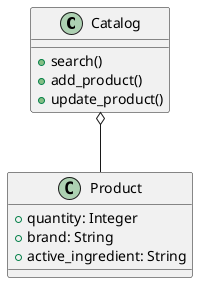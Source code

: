 @startuml
skinparam linetype ortho

class Catalog {
    +search()
    +add_product()
    +update_product()
}

class Product {
    +quantity: Integer
    +brand: String
    +active_ingredient: String
}

Catalog o-- Product

@enduml
